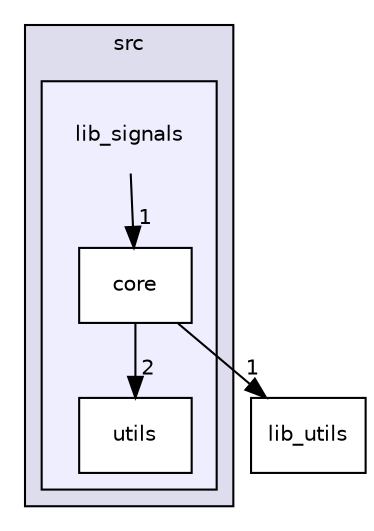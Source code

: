 digraph "lib_signals" {
  compound=true
  node [ fontsize="10", fontname="Helvetica"];
  edge [ labelfontsize="10", labelfontname="Helvetica"];
  subgraph clusterdir_68267d1309a1af8e8297ef4c3efbcdba {
    graph [ bgcolor="#ddddee", pencolor="black", label="src" fontname="Helvetica", fontsize="10", URL="dir_68267d1309a1af8e8297ef4c3efbcdba.html"]
  subgraph clusterdir_2c3589988bd7175cd32939707f32e1b9 {
    graph [ bgcolor="#eeeeff", pencolor="black", label="" URL="dir_2c3589988bd7175cd32939707f32e1b9.html"];
    dir_2c3589988bd7175cd32939707f32e1b9 [shape=plaintext label="lib_signals"];
    dir_d0810ea0a9a7d76c6973f7f6d8e57893 [shape=box label="core" color="black" fillcolor="white" style="filled" URL="dir_d0810ea0a9a7d76c6973f7f6d8e57893.html"];
    dir_b47333f952325526d2b39ba0c9efa1a4 [shape=box label="utils" color="black" fillcolor="white" style="filled" URL="dir_b47333f952325526d2b39ba0c9efa1a4.html"];
  }
  }
  dir_c17dc64c98cba5e3a5d53b0eb213fc8d [shape=box label="lib_utils" URL="dir_c17dc64c98cba5e3a5d53b0eb213fc8d.html"];
  dir_2c3589988bd7175cd32939707f32e1b9->dir_d0810ea0a9a7d76c6973f7f6d8e57893 [headlabel="1", labeldistance=1.5 headhref="dir_000007_000008.html"];
  dir_d0810ea0a9a7d76c6973f7f6d8e57893->dir_c17dc64c98cba5e3a5d53b0eb213fc8d [headlabel="1", labeldistance=1.5 headhref="dir_000008_000016.html"];
  dir_d0810ea0a9a7d76c6973f7f6d8e57893->dir_b47333f952325526d2b39ba0c9efa1a4 [headlabel="2", labeldistance=1.5 headhref="dir_000008_000021.html"];
}
